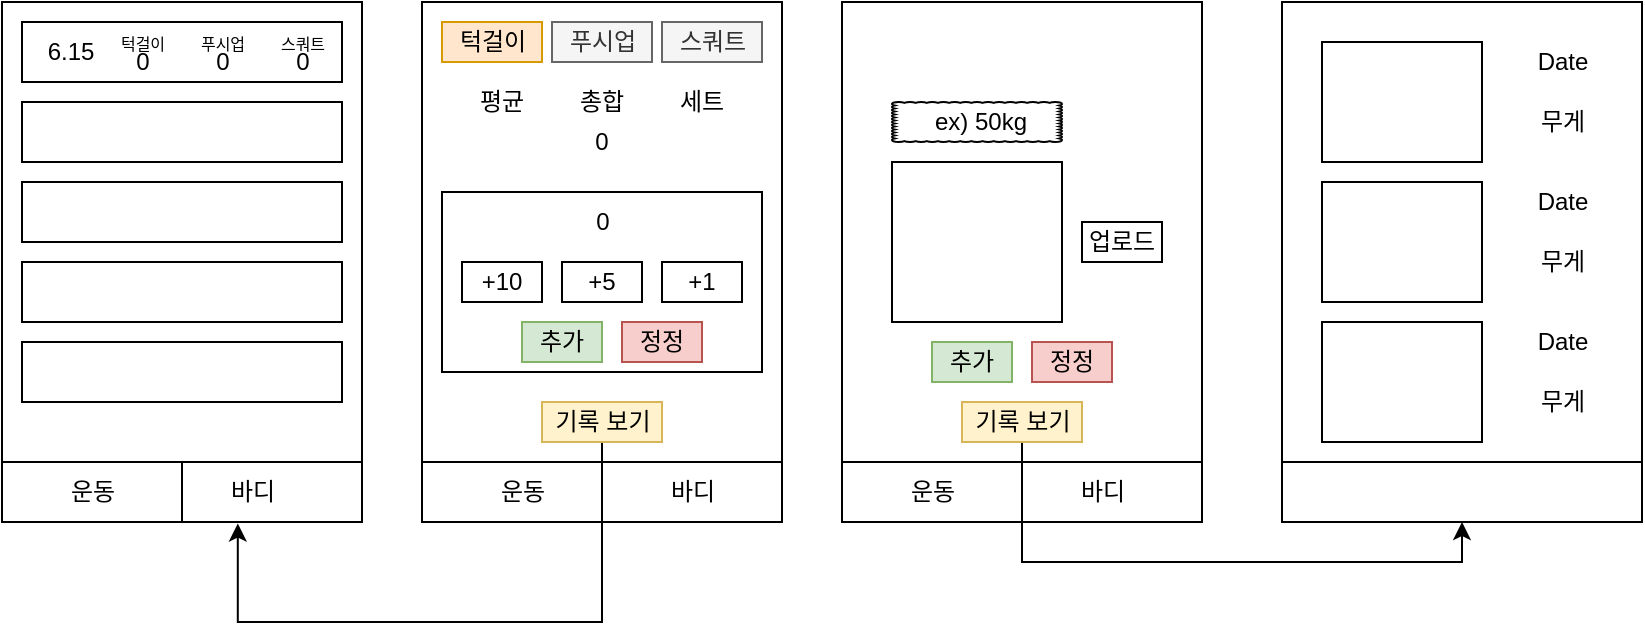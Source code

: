 <mxfile version="14.6.13" type="device"><diagram id="byQuO6c0d6WR7TpWyXVi" name="Page-1"><mxGraphModel dx="1097" dy="563" grid="1" gridSize="10" guides="1" tooltips="1" connect="1" arrows="1" fold="1" page="1" pageScale="1" pageWidth="850" pageHeight="1100" math="0" shadow="0"><root><mxCell id="0"/><mxCell id="1" parent="0"/><mxCell id="_6jSzrey2_FQCBab4uCG-35" value="" style="group" parent="1" vertex="1" connectable="0"><mxGeometry x="160" y="250" width="180" height="290" as="geometry"/></mxCell><mxCell id="_6jSzrey2_FQCBab4uCG-36" value="" style="rounded=0;whiteSpace=wrap;html=1;" parent="_6jSzrey2_FQCBab4uCG-35" vertex="1"><mxGeometry width="180" height="260" as="geometry"/></mxCell><mxCell id="_6jSzrey2_FQCBab4uCG-37" value="" style="rounded=0;whiteSpace=wrap;html=1;" parent="_6jSzrey2_FQCBab4uCG-35" vertex="1"><mxGeometry y="230" width="180" height="30" as="geometry"/></mxCell><mxCell id="_6jSzrey2_FQCBab4uCG-66" value="" style="rounded=0;whiteSpace=wrap;html=1;" parent="_6jSzrey2_FQCBab4uCG-35" vertex="1"><mxGeometry y="230" width="90" height="30" as="geometry"/></mxCell><mxCell id="_6jSzrey2_FQCBab4uCG-63" value="바디" style="text;html=1;align=center;verticalAlign=middle;resizable=0;points=[];autosize=1;strokeColor=none;" parent="_6jSzrey2_FQCBab4uCG-35" vertex="1"><mxGeometry x="105" y="235" width="40" height="20" as="geometry"/></mxCell><mxCell id="_6jSzrey2_FQCBab4uCG-64" value="운동" style="text;html=1;align=center;verticalAlign=middle;resizable=0;points=[];autosize=1;strokeColor=none;" parent="_6jSzrey2_FQCBab4uCG-35" vertex="1"><mxGeometry x="25" y="235" width="40" height="20" as="geometry"/></mxCell><mxCell id="UZS9sGHwlfzl2ulUv0Dt-1" value="" style="rounded=0;whiteSpace=wrap;html=1;" vertex="1" parent="_6jSzrey2_FQCBab4uCG-35"><mxGeometry x="10" y="10" width="160" height="30" as="geometry"/></mxCell><mxCell id="UZS9sGHwlfzl2ulUv0Dt-2" value="" style="rounded=0;whiteSpace=wrap;html=1;" vertex="1" parent="_6jSzrey2_FQCBab4uCG-35"><mxGeometry x="10" y="50" width="160" height="30" as="geometry"/></mxCell><mxCell id="UZS9sGHwlfzl2ulUv0Dt-3" value="" style="rounded=0;whiteSpace=wrap;html=1;" vertex="1" parent="_6jSzrey2_FQCBab4uCG-35"><mxGeometry x="10" y="90" width="160" height="30" as="geometry"/></mxCell><mxCell id="UZS9sGHwlfzl2ulUv0Dt-4" value="" style="rounded=0;whiteSpace=wrap;html=1;" vertex="1" parent="_6jSzrey2_FQCBab4uCG-35"><mxGeometry x="10" y="130" width="160" height="30" as="geometry"/></mxCell><mxCell id="UZS9sGHwlfzl2ulUv0Dt-5" value="" style="rounded=0;whiteSpace=wrap;html=1;" vertex="1" parent="_6jSzrey2_FQCBab4uCG-35"><mxGeometry x="10" y="170" width="160" height="30" as="geometry"/></mxCell><mxCell id="UZS9sGHwlfzl2ulUv0Dt-6" value="6.15" style="text;html=1;align=center;verticalAlign=middle;resizable=0;points=[];autosize=1;strokeColor=none;" vertex="1" parent="_6jSzrey2_FQCBab4uCG-35"><mxGeometry x="14" y="15" width="40" height="20" as="geometry"/></mxCell><mxCell id="UZS9sGHwlfzl2ulUv0Dt-7" value="&lt;font style=&quot;font-size: 8px&quot;&gt;턱걸이&lt;/font&gt;" style="text;html=1;align=center;verticalAlign=middle;resizable=0;points=[];autosize=1;strokeColor=none;" vertex="1" parent="_6jSzrey2_FQCBab4uCG-35"><mxGeometry x="50" y="10" width="40" height="20" as="geometry"/></mxCell><mxCell id="UZS9sGHwlfzl2ulUv0Dt-8" value="&lt;span style=&quot;font-size: 8px&quot;&gt;푸시업&lt;/span&gt;" style="text;html=1;align=center;verticalAlign=middle;resizable=0;points=[];autosize=1;strokeColor=none;" vertex="1" parent="_6jSzrey2_FQCBab4uCG-35"><mxGeometry x="90" y="10" width="40" height="20" as="geometry"/></mxCell><mxCell id="UZS9sGHwlfzl2ulUv0Dt-9" value="&lt;span style=&quot;font-size: 8px&quot;&gt;스쿼트&lt;/span&gt;" style="text;html=1;align=center;verticalAlign=middle;resizable=0;points=[];autosize=1;strokeColor=none;" vertex="1" parent="_6jSzrey2_FQCBab4uCG-35"><mxGeometry x="130" y="10" width="40" height="20" as="geometry"/></mxCell><mxCell id="UZS9sGHwlfzl2ulUv0Dt-10" value="0" style="text;html=1;align=center;verticalAlign=middle;resizable=0;points=[];autosize=1;strokeColor=none;" vertex="1" parent="_6jSzrey2_FQCBab4uCG-35"><mxGeometry x="60" y="20" width="20" height="20" as="geometry"/></mxCell><mxCell id="UZS9sGHwlfzl2ulUv0Dt-11" value="0" style="text;html=1;align=center;verticalAlign=middle;resizable=0;points=[];autosize=1;strokeColor=none;" vertex="1" parent="_6jSzrey2_FQCBab4uCG-35"><mxGeometry x="100" y="20" width="20" height="20" as="geometry"/></mxCell><mxCell id="UZS9sGHwlfzl2ulUv0Dt-12" value="0" style="text;html=1;align=center;verticalAlign=middle;resizable=0;points=[];autosize=1;strokeColor=none;" vertex="1" parent="_6jSzrey2_FQCBab4uCG-35"><mxGeometry x="140" y="20" width="20" height="20" as="geometry"/></mxCell><mxCell id="_6jSzrey2_FQCBab4uCG-1" value="" style="rounded=0;whiteSpace=wrap;html=1;" parent="1" vertex="1"><mxGeometry x="370" y="250" width="180" height="260" as="geometry"/></mxCell><mxCell id="_6jSzrey2_FQCBab4uCG-44" value="" style="rounded=0;whiteSpace=wrap;html=1;" parent="1" vertex="1"><mxGeometry x="380" y="345" width="160" height="90" as="geometry"/></mxCell><mxCell id="_6jSzrey2_FQCBab4uCG-18" value="턱걸이" style="text;html=1;align=center;verticalAlign=middle;resizable=0;points=[];autosize=1;strokeColor=#d79b00;fillColor=#ffe6cc;" parent="1" vertex="1"><mxGeometry x="380" y="260" width="50" height="20" as="geometry"/></mxCell><mxCell id="_6jSzrey2_FQCBab4uCG-19" value="푸시업" style="text;html=1;align=center;verticalAlign=middle;resizable=0;points=[];autosize=1;strokeColor=#666666;fillColor=#f5f5f5;fontColor=#333333;" parent="1" vertex="1"><mxGeometry x="435" y="260" width="50" height="20" as="geometry"/></mxCell><mxCell id="_6jSzrey2_FQCBab4uCG-20" value="스쿼트" style="text;html=1;align=center;verticalAlign=middle;resizable=0;points=[];autosize=1;strokeColor=#666666;fillColor=#f5f5f5;fontColor=#333333;" parent="1" vertex="1"><mxGeometry x="490" y="260" width="50" height="20" as="geometry"/></mxCell><mxCell id="_6jSzrey2_FQCBab4uCG-21" value="0" style="text;html=1;strokeColor=none;fillColor=none;align=center;verticalAlign=middle;whiteSpace=wrap;rounded=0;" parent="1" vertex="1"><mxGeometry x="440" y="310" width="40" height="20" as="geometry"/></mxCell><mxCell id="_6jSzrey2_FQCBab4uCG-22" value="총합" style="text;html=1;strokeColor=none;fillColor=none;align=center;verticalAlign=middle;whiteSpace=wrap;rounded=0;" parent="1" vertex="1"><mxGeometry x="430" y="290" width="60" height="20" as="geometry"/></mxCell><mxCell id="_6jSzrey2_FQCBab4uCG-26" value="" style="rounded=0;whiteSpace=wrap;html=1;" parent="1" vertex="1"><mxGeometry x="370" y="480" width="180" height="30" as="geometry"/></mxCell><mxCell id="_6jSzrey2_FQCBab4uCG-67" style="edgeStyle=orthogonalEdgeStyle;rounded=0;orthogonalLoop=1;jettySize=auto;html=1;entryX=0.655;entryY=1.026;entryDx=0;entryDy=0;entryPerimeter=0;" parent="1" source="_6jSzrey2_FQCBab4uCG-27" target="_6jSzrey2_FQCBab4uCG-37" edge="1"><mxGeometry relative="1" as="geometry"><Array as="points"><mxPoint x="460" y="560"/><mxPoint x="278" y="560"/></Array></mxGeometry></mxCell><mxCell id="_6jSzrey2_FQCBab4uCG-27" value="기록 보기" style="text;html=1;align=center;verticalAlign=middle;resizable=0;points=[];autosize=1;strokeColor=#d6b656;fillColor=#fff2cc;" parent="1" vertex="1"><mxGeometry x="430" y="450" width="60" height="20" as="geometry"/></mxCell><mxCell id="_6jSzrey2_FQCBab4uCG-34" value="" style="group" parent="1" vertex="1" connectable="0"><mxGeometry x="580" y="250" width="180" height="260" as="geometry"/></mxCell><mxCell id="_6jSzrey2_FQCBab4uCG-32" value="" style="rounded=0;whiteSpace=wrap;html=1;" parent="_6jSzrey2_FQCBab4uCG-34" vertex="1"><mxGeometry width="180" height="260" as="geometry"/></mxCell><mxCell id="_6jSzrey2_FQCBab4uCG-33" value="" style="rounded=0;whiteSpace=wrap;html=1;" parent="_6jSzrey2_FQCBab4uCG-34" vertex="1"><mxGeometry y="230" width="180" height="30" as="geometry"/></mxCell><mxCell id="_6jSzrey2_FQCBab4uCG-51" value="바디" style="text;html=1;align=center;verticalAlign=middle;resizable=0;points=[];autosize=1;strokeColor=none;" parent="_6jSzrey2_FQCBab4uCG-34" vertex="1"><mxGeometry x="110" y="235" width="40" height="20" as="geometry"/></mxCell><mxCell id="_6jSzrey2_FQCBab4uCG-52" value="" style="group" parent="_6jSzrey2_FQCBab4uCG-34" vertex="1" connectable="0"><mxGeometry x="25" y="50" width="85" height="20" as="geometry"/></mxCell><mxCell id="_6jSzrey2_FQCBab4uCG-49" value="" style="whiteSpace=wrap;html=1;shape=mxgraph.basic.cloud_rect" parent="_6jSzrey2_FQCBab4uCG-52" vertex="1"><mxGeometry width="85" height="20" as="geometry"/></mxCell><mxCell id="_6jSzrey2_FQCBab4uCG-28" value="ex) 50kg" style="text;html=1;align=center;verticalAlign=middle;resizable=0;points=[];autosize=1;strokeColor=none;" parent="_6jSzrey2_FQCBab4uCG-52" vertex="1"><mxGeometry x="14.167" width="60" height="20" as="geometry"/></mxCell><mxCell id="_6jSzrey2_FQCBab4uCG-54" value="" style="whiteSpace=wrap;html=1;" parent="_6jSzrey2_FQCBab4uCG-34" vertex="1"><mxGeometry x="25" y="80" width="85" height="80" as="geometry"/></mxCell><mxCell id="_6jSzrey2_FQCBab4uCG-60" value="운동" style="text;html=1;align=center;verticalAlign=middle;resizable=0;points=[];autosize=1;strokeColor=none;" parent="_6jSzrey2_FQCBab4uCG-34" vertex="1"><mxGeometry x="25" y="235" width="40" height="20" as="geometry"/></mxCell><mxCell id="_6jSzrey2_FQCBab4uCG-70" value="추가" style="whiteSpace=wrap;html=1;fillColor=#d5e8d4;strokeColor=#82b366;" parent="_6jSzrey2_FQCBab4uCG-34" vertex="1"><mxGeometry x="45" y="170" width="40" height="20" as="geometry"/></mxCell><mxCell id="_6jSzrey2_FQCBab4uCG-71" value="정정" style="whiteSpace=wrap;html=1;fillColor=#f8cecc;strokeColor=#b85450;" parent="_6jSzrey2_FQCBab4uCG-34" vertex="1"><mxGeometry x="95" y="170" width="40" height="20" as="geometry"/></mxCell><mxCell id="_6jSzrey2_FQCBab4uCG-55" value="업로드" style="whiteSpace=wrap;html=1;" parent="_6jSzrey2_FQCBab4uCG-34" vertex="1"><mxGeometry x="120" y="110" width="40" height="20" as="geometry"/></mxCell><mxCell id="_6jSzrey2_FQCBab4uCG-38" value="+10" style="whiteSpace=wrap;html=1;" parent="1" vertex="1"><mxGeometry x="390" y="380" width="40" height="20" as="geometry"/></mxCell><mxCell id="_6jSzrey2_FQCBab4uCG-39" value="+5" style="whiteSpace=wrap;html=1;" parent="1" vertex="1"><mxGeometry x="440" y="380" width="40" height="20" as="geometry"/></mxCell><mxCell id="_6jSzrey2_FQCBab4uCG-40" value="+1" style="whiteSpace=wrap;html=1;" parent="1" vertex="1"><mxGeometry x="490" y="380" width="40" height="20" as="geometry"/></mxCell><mxCell id="_6jSzrey2_FQCBab4uCG-41" value="추가" style="whiteSpace=wrap;html=1;fillColor=#d5e8d4;strokeColor=#82b366;" parent="1" vertex="1"><mxGeometry x="420" y="410" width="40" height="20" as="geometry"/></mxCell><mxCell id="_6jSzrey2_FQCBab4uCG-42" value="정정" style="whiteSpace=wrap;html=1;fillColor=#f8cecc;strokeColor=#b85450;" parent="1" vertex="1"><mxGeometry x="470" y="410" width="40" height="20" as="geometry"/></mxCell><mxCell id="_6jSzrey2_FQCBab4uCG-45" value="0" style="text;html=1;align=center;verticalAlign=middle;resizable=0;points=[];autosize=1;strokeColor=none;" parent="1" vertex="1"><mxGeometry x="450" y="350" width="20" height="20" as="geometry"/></mxCell><mxCell id="_6jSzrey2_FQCBab4uCG-47" value="세트" style="text;html=1;strokeColor=none;fillColor=none;align=center;verticalAlign=middle;whiteSpace=wrap;rounded=0;" parent="1" vertex="1"><mxGeometry x="480" y="290" width="60" height="20" as="geometry"/></mxCell><mxCell id="_6jSzrey2_FQCBab4uCG-48" value="평균" style="text;html=1;strokeColor=none;fillColor=none;align=center;verticalAlign=middle;whiteSpace=wrap;rounded=0;" parent="1" vertex="1"><mxGeometry x="380" y="290" width="60" height="20" as="geometry"/></mxCell><mxCell id="_6jSzrey2_FQCBab4uCG-56" value="" style="group" parent="1" vertex="1" connectable="0"><mxGeometry x="800" y="250" width="180" height="260" as="geometry"/></mxCell><mxCell id="_6jSzrey2_FQCBab4uCG-57" value="" style="rounded=0;whiteSpace=wrap;html=1;" parent="_6jSzrey2_FQCBab4uCG-56" vertex="1"><mxGeometry width="180" height="260" as="geometry"/></mxCell><mxCell id="_6jSzrey2_FQCBab4uCG-58" value="" style="rounded=0;whiteSpace=wrap;html=1;" parent="_6jSzrey2_FQCBab4uCG-56" vertex="1"><mxGeometry y="230" width="180" height="30" as="geometry"/></mxCell><mxCell id="_6jSzrey2_FQCBab4uCG-72" value="" style="rounded=0;whiteSpace=wrap;html=1;" parent="_6jSzrey2_FQCBab4uCG-56" vertex="1"><mxGeometry x="20" y="20" width="80" height="60" as="geometry"/></mxCell><mxCell id="_6jSzrey2_FQCBab4uCG-73" value="Date" style="text;html=1;align=center;verticalAlign=middle;resizable=0;points=[];autosize=1;strokeColor=none;" parent="_6jSzrey2_FQCBab4uCG-56" vertex="1"><mxGeometry x="120" y="20" width="40" height="20" as="geometry"/></mxCell><mxCell id="_6jSzrey2_FQCBab4uCG-76" value="무게" style="text;html=1;align=center;verticalAlign=middle;resizable=0;points=[];autosize=1;strokeColor=none;" parent="_6jSzrey2_FQCBab4uCG-56" vertex="1"><mxGeometry x="120" y="50" width="40" height="20" as="geometry"/></mxCell><mxCell id="_6jSzrey2_FQCBab4uCG-77" value="" style="rounded=0;whiteSpace=wrap;html=1;" parent="_6jSzrey2_FQCBab4uCG-56" vertex="1"><mxGeometry x="20" y="90" width="80" height="60" as="geometry"/></mxCell><mxCell id="_6jSzrey2_FQCBab4uCG-78" value="Date" style="text;html=1;align=center;verticalAlign=middle;resizable=0;points=[];autosize=1;strokeColor=none;" parent="_6jSzrey2_FQCBab4uCG-56" vertex="1"><mxGeometry x="120" y="90" width="40" height="20" as="geometry"/></mxCell><mxCell id="_6jSzrey2_FQCBab4uCG-79" value="무게" style="text;html=1;align=center;verticalAlign=middle;resizable=0;points=[];autosize=1;strokeColor=none;" parent="_6jSzrey2_FQCBab4uCG-56" vertex="1"><mxGeometry x="120" y="120" width="40" height="20" as="geometry"/></mxCell><mxCell id="_6jSzrey2_FQCBab4uCG-80" value="" style="rounded=0;whiteSpace=wrap;html=1;" parent="_6jSzrey2_FQCBab4uCG-56" vertex="1"><mxGeometry x="20" y="160" width="80" height="60" as="geometry"/></mxCell><mxCell id="_6jSzrey2_FQCBab4uCG-81" value="Date" style="text;html=1;align=center;verticalAlign=middle;resizable=0;points=[];autosize=1;strokeColor=none;" parent="_6jSzrey2_FQCBab4uCG-56" vertex="1"><mxGeometry x="120" y="160" width="40" height="20" as="geometry"/></mxCell><mxCell id="_6jSzrey2_FQCBab4uCG-82" value="무게" style="text;html=1;align=center;verticalAlign=middle;resizable=0;points=[];autosize=1;strokeColor=none;" parent="_6jSzrey2_FQCBab4uCG-56" vertex="1"><mxGeometry x="120" y="190" width="40" height="20" as="geometry"/></mxCell><mxCell id="_6jSzrey2_FQCBab4uCG-68" style="edgeStyle=orthogonalEdgeStyle;rounded=0;orthogonalLoop=1;jettySize=auto;html=1;entryX=0.5;entryY=1;entryDx=0;entryDy=0;" parent="1" source="_6jSzrey2_FQCBab4uCG-59" target="_6jSzrey2_FQCBab4uCG-58" edge="1"><mxGeometry relative="1" as="geometry"><Array as="points"><mxPoint x="670" y="530"/><mxPoint x="890" y="530"/></Array></mxGeometry></mxCell><mxCell id="_6jSzrey2_FQCBab4uCG-59" value="기록 보기" style="text;html=1;align=center;verticalAlign=middle;resizable=0;points=[];autosize=1;strokeColor=#d6b656;fillColor=#fff2cc;" parent="1" vertex="1"><mxGeometry x="640" y="450" width="60" height="20" as="geometry"/></mxCell><mxCell id="_6jSzrey2_FQCBab4uCG-61" value="바디" style="text;html=1;align=center;verticalAlign=middle;resizable=0;points=[];autosize=1;strokeColor=none;" parent="1" vertex="1"><mxGeometry x="485" y="485" width="40" height="20" as="geometry"/></mxCell><mxCell id="_6jSzrey2_FQCBab4uCG-62" value="운동" style="text;html=1;align=center;verticalAlign=middle;resizable=0;points=[];autosize=1;strokeColor=none;" parent="1" vertex="1"><mxGeometry x="400" y="485" width="40" height="20" as="geometry"/></mxCell></root></mxGraphModel></diagram></mxfile>